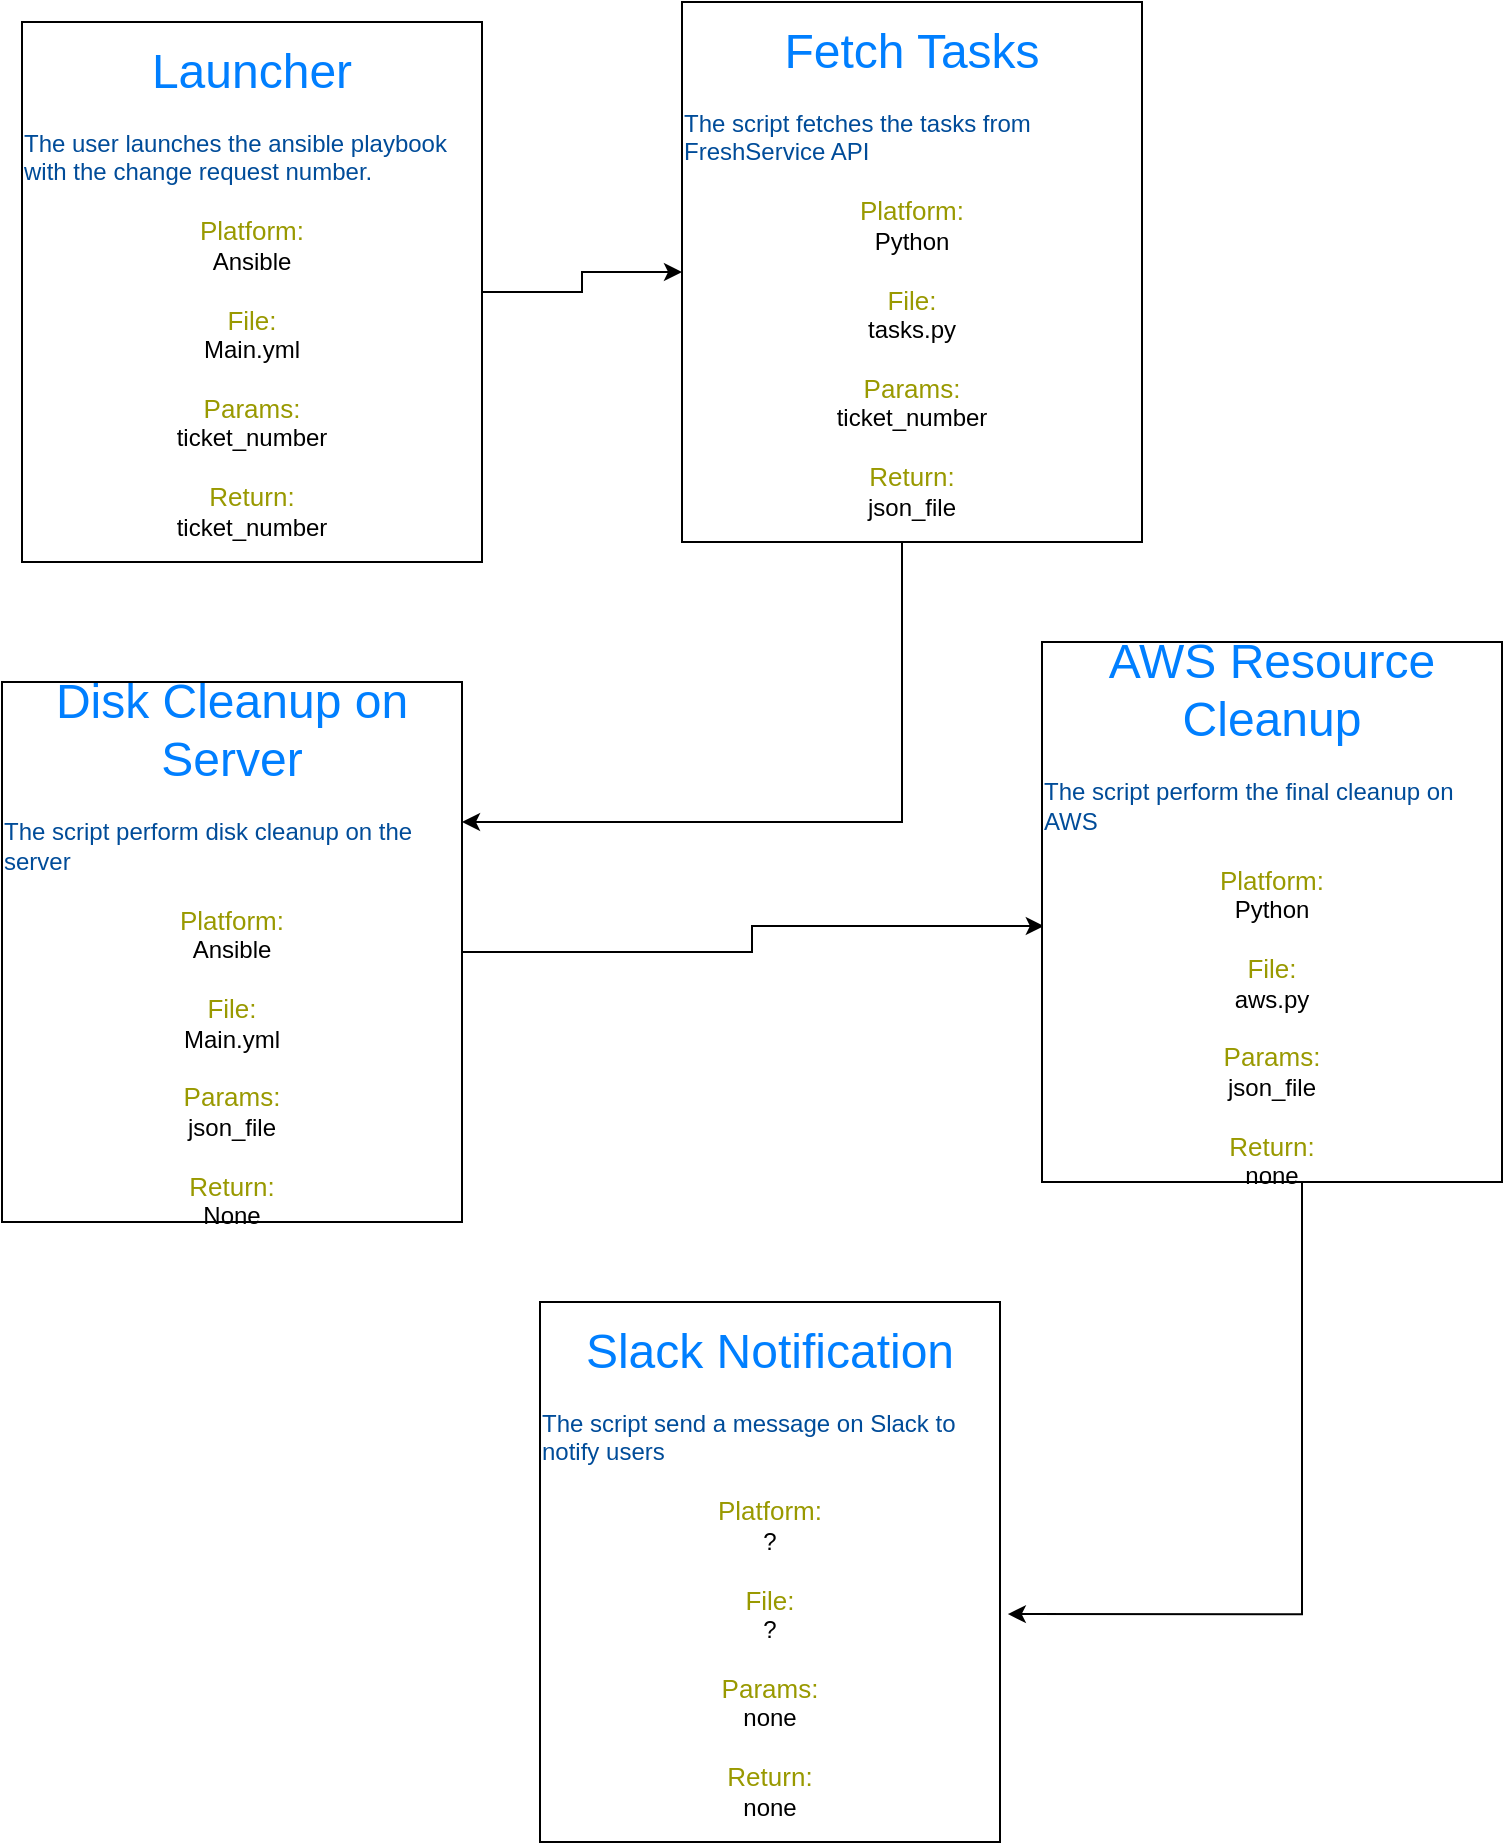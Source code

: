 <mxfile version="14.6.13" type="device"><diagram id="A06VFAqkeH0XohXiS5Pp" name="Page-1"><mxGraphModel dx="868" dy="450" grid="1" gridSize="10" guides="1" tooltips="1" connect="1" arrows="1" fold="1" page="1" pageScale="1" pageWidth="827" pageHeight="1169" math="0" shadow="0"><root><mxCell id="0"/><mxCell id="1" parent="0"/><mxCell id="hb_5jdBiThRamlUBUWFO-4" style="edgeStyle=orthogonalEdgeStyle;rounded=0;orthogonalLoop=1;jettySize=auto;html=1;entryX=0;entryY=0.5;entryDx=0;entryDy=0;" edge="1" parent="1" source="hb_5jdBiThRamlUBUWFO-1" target="hb_5jdBiThRamlUBUWFO-7"><mxGeometry relative="1" as="geometry"><mxPoint x="320" y="110" as="targetPoint"/></mxGeometry></mxCell><mxCell id="hb_5jdBiThRamlUBUWFO-1" value="&lt;font style=&quot;font-size: 24px&quot; color=&quot;#007fff&quot;&gt;Launcher&lt;br&gt;&lt;/font&gt;&lt;br&gt;&lt;div style=&quot;text-align: left&quot;&gt;&lt;span style=&quot;color: rgb(0 , 76 , 153)&quot;&gt;&lt;font style=&quot;font-size: 12px&quot;&gt;The user launches the ansible playbook with the change request number.&lt;/font&gt;&lt;/span&gt;&lt;/div&gt;&lt;div style=&quot;text-align: left&quot;&gt;&lt;span style=&quot;color: rgb(0 , 76 , 153)&quot;&gt;&lt;font size=&quot;1&quot;&gt;&lt;br&gt;&lt;/font&gt;&lt;/span&gt;&lt;/div&gt;&lt;div&gt;&lt;font color=&quot;#999900&quot; style=&quot;font-size: 13px&quot;&gt;Platform:&lt;br&gt;&lt;/font&gt;&lt;span&gt;Ansible&lt;/span&gt;&lt;span style=&quot;color: rgb(0 , 76 , 153)&quot;&gt;&lt;font size=&quot;1&quot;&gt;&lt;br&gt;&lt;/font&gt;&lt;/span&gt;&lt;/div&gt;&lt;div style=&quot;text-align: left&quot;&gt;&lt;span style=&quot;text-align: center&quot;&gt;&lt;br&gt;&lt;/span&gt;&lt;/div&gt;&lt;div&gt;&lt;font color=&quot;#999900&quot; style=&quot;font-size: 13px&quot;&gt;File:&lt;br&gt;&lt;/font&gt;&lt;span&gt;Main.yml&lt;/span&gt;&lt;span style=&quot;color: rgb(0 , 76 , 153)&quot;&gt;&lt;font size=&quot;1&quot;&gt;&lt;br&gt;&lt;/font&gt;&lt;/span&gt;&lt;/div&gt;&lt;br&gt;&lt;font style=&quot;font-size: 13px&quot; color=&quot;#999900&quot;&gt;Params:&lt;br&gt;&lt;/font&gt;ticket_number&lt;br&gt;&lt;br&gt;&lt;font color=&quot;#999900&quot; style=&quot;font-size: 13px&quot;&gt;Return:&lt;br&gt;&lt;/font&gt;ticket_number" style="rounded=0;whiteSpace=wrap;html=1;" vertex="1" parent="1"><mxGeometry x="40" y="40" width="230" height="270" as="geometry"/></mxCell><mxCell id="hb_5jdBiThRamlUBUWFO-9" style="edgeStyle=orthogonalEdgeStyle;rounded=0;orthogonalLoop=1;jettySize=auto;html=1;" edge="1" parent="1" source="hb_5jdBiThRamlUBUWFO-7" target="hb_5jdBiThRamlUBUWFO-8"><mxGeometry relative="1" as="geometry"><Array as="points"><mxPoint x="480" y="440"/></Array></mxGeometry></mxCell><mxCell id="hb_5jdBiThRamlUBUWFO-7" value="&lt;font style=&quot;font-size: 24px&quot; color=&quot;#007fff&quot;&gt;Fetch Tasks&lt;br&gt;&lt;/font&gt;&lt;br&gt;&lt;div style=&quot;text-align: left&quot;&gt;&lt;span style=&quot;color: rgb(0 , 76 , 153)&quot;&gt;&lt;font style=&quot;font-size: 12px&quot;&gt;The script fetches the tasks from FreshService API&lt;/font&gt;&lt;/span&gt;&lt;/div&gt;&lt;div style=&quot;text-align: left&quot;&gt;&lt;span style=&quot;color: rgb(0 , 76 , 153)&quot;&gt;&lt;font size=&quot;1&quot;&gt;&lt;br&gt;&lt;/font&gt;&lt;/span&gt;&lt;/div&gt;&lt;div&gt;&lt;font color=&quot;#999900&quot; style=&quot;font-size: 13px&quot;&gt;Platform:&lt;br&gt;&lt;/font&gt;&lt;span&gt;Python&lt;/span&gt;&lt;span style=&quot;color: rgb(0 , 76 , 153)&quot;&gt;&lt;font size=&quot;1&quot;&gt;&lt;br&gt;&lt;/font&gt;&lt;/span&gt;&lt;/div&gt;&lt;div style=&quot;text-align: left&quot;&gt;&lt;span style=&quot;text-align: center&quot;&gt;&lt;br&gt;&lt;/span&gt;&lt;/div&gt;&lt;div&gt;&lt;font color=&quot;#999900&quot; style=&quot;font-size: 13px&quot;&gt;File:&lt;br&gt;&lt;/font&gt;&lt;span&gt;tasks.py&lt;/span&gt;&lt;span style=&quot;color: rgb(0 , 76 , 153)&quot;&gt;&lt;font size=&quot;1&quot;&gt;&lt;br&gt;&lt;/font&gt;&lt;/span&gt;&lt;/div&gt;&lt;br&gt;&lt;font style=&quot;font-size: 13px&quot; color=&quot;#999900&quot;&gt;Params:&lt;br&gt;&lt;/font&gt;ticket_number&lt;br&gt;&lt;br&gt;&lt;font color=&quot;#999900&quot; style=&quot;font-size: 13px&quot;&gt;Return:&lt;br&gt;&lt;/font&gt;json_file" style="rounded=0;whiteSpace=wrap;html=1;" vertex="1" parent="1"><mxGeometry x="370" y="30" width="230" height="270" as="geometry"/></mxCell><mxCell id="hb_5jdBiThRamlUBUWFO-11" style="edgeStyle=orthogonalEdgeStyle;rounded=0;orthogonalLoop=1;jettySize=auto;html=1;entryX=0.004;entryY=0.526;entryDx=0;entryDy=0;entryPerimeter=0;" edge="1" parent="1" source="hb_5jdBiThRamlUBUWFO-8" target="hb_5jdBiThRamlUBUWFO-10"><mxGeometry relative="1" as="geometry"/></mxCell><mxCell id="hb_5jdBiThRamlUBUWFO-8" value="&lt;font style=&quot;font-size: 24px&quot; color=&quot;#007fff&quot;&gt;Disk Cleanup on Server&lt;br&gt;&lt;/font&gt;&lt;br&gt;&lt;div style=&quot;text-align: left&quot;&gt;&lt;span style=&quot;color: rgb(0 , 76 , 153)&quot;&gt;&lt;font style=&quot;font-size: 12px&quot;&gt;The script perform disk cleanup on the server&lt;/font&gt;&lt;/span&gt;&lt;/div&gt;&lt;div style=&quot;text-align: left&quot;&gt;&lt;span style=&quot;color: rgb(0 , 76 , 153)&quot;&gt;&lt;font size=&quot;1&quot;&gt;&lt;br&gt;&lt;/font&gt;&lt;/span&gt;&lt;/div&gt;&lt;div&gt;&lt;font color=&quot;#999900&quot; style=&quot;font-size: 13px&quot;&gt;Platform:&lt;br&gt;&lt;/font&gt;&lt;span&gt;Ansible&lt;/span&gt;&lt;span style=&quot;color: rgb(0 , 76 , 153)&quot;&gt;&lt;font size=&quot;1&quot;&gt;&lt;br&gt;&lt;/font&gt;&lt;/span&gt;&lt;/div&gt;&lt;div style=&quot;text-align: left&quot;&gt;&lt;span style=&quot;text-align: center&quot;&gt;&lt;br&gt;&lt;/span&gt;&lt;/div&gt;&lt;div&gt;&lt;font color=&quot;#999900&quot; style=&quot;font-size: 13px&quot;&gt;File:&lt;br&gt;&lt;/font&gt;&lt;span&gt;Main.yml&lt;/span&gt;&lt;span style=&quot;color: rgb(0 , 76 , 153)&quot;&gt;&lt;font size=&quot;1&quot;&gt;&lt;br&gt;&lt;/font&gt;&lt;/span&gt;&lt;/div&gt;&lt;br&gt;&lt;font style=&quot;font-size: 13px&quot; color=&quot;#999900&quot;&gt;Params:&lt;br&gt;&lt;/font&gt;json_file&lt;br&gt;&lt;br&gt;&lt;font color=&quot;#999900&quot; style=&quot;font-size: 13px&quot;&gt;Return:&lt;br&gt;&lt;/font&gt;None" style="rounded=0;whiteSpace=wrap;html=1;" vertex="1" parent="1"><mxGeometry x="30" y="370" width="230" height="270" as="geometry"/></mxCell><mxCell id="hb_5jdBiThRamlUBUWFO-13" style="edgeStyle=orthogonalEdgeStyle;rounded=0;orthogonalLoop=1;jettySize=auto;html=1;entryX=1.017;entryY=0.578;entryDx=0;entryDy=0;entryPerimeter=0;" edge="1" parent="1" source="hb_5jdBiThRamlUBUWFO-10" target="hb_5jdBiThRamlUBUWFO-12"><mxGeometry relative="1" as="geometry"><Array as="points"><mxPoint x="680" y="836"/></Array></mxGeometry></mxCell><mxCell id="hb_5jdBiThRamlUBUWFO-10" value="&lt;font style=&quot;font-size: 24px&quot; color=&quot;#007fff&quot;&gt;AWS Resource Cleanup&lt;br&gt;&lt;/font&gt;&lt;br&gt;&lt;div style=&quot;text-align: left&quot;&gt;&lt;span style=&quot;color: rgb(0 , 76 , 153)&quot;&gt;&lt;font style=&quot;font-size: 12px&quot;&gt;The script perform the final cleanup on AWS&lt;/font&gt;&lt;/span&gt;&lt;/div&gt;&lt;div style=&quot;text-align: left&quot;&gt;&lt;span style=&quot;color: rgb(0 , 76 , 153)&quot;&gt;&lt;font size=&quot;1&quot;&gt;&lt;br&gt;&lt;/font&gt;&lt;/span&gt;&lt;/div&gt;&lt;div&gt;&lt;font color=&quot;#999900&quot; style=&quot;font-size: 13px&quot;&gt;Platform:&lt;br&gt;&lt;/font&gt;&lt;span&gt;Python&lt;/span&gt;&lt;span style=&quot;color: rgb(0 , 76 , 153)&quot;&gt;&lt;font size=&quot;1&quot;&gt;&lt;br&gt;&lt;/font&gt;&lt;/span&gt;&lt;/div&gt;&lt;div style=&quot;text-align: left&quot;&gt;&lt;span style=&quot;text-align: center&quot;&gt;&lt;br&gt;&lt;/span&gt;&lt;/div&gt;&lt;div&gt;&lt;font color=&quot;#999900&quot; style=&quot;font-size: 13px&quot;&gt;File:&lt;br&gt;&lt;/font&gt;&lt;span&gt;aws.py&lt;/span&gt;&lt;span style=&quot;color: rgb(0 , 76 , 153)&quot;&gt;&lt;font size=&quot;1&quot;&gt;&lt;br&gt;&lt;/font&gt;&lt;/span&gt;&lt;/div&gt;&lt;br&gt;&lt;font style=&quot;font-size: 13px&quot; color=&quot;#999900&quot;&gt;Params:&lt;br&gt;&lt;/font&gt;json_file&lt;br&gt;&lt;span style=&quot;color: rgba(0 , 0 , 0 , 0) ; font-family: monospace ; font-size: 0px&quot;&gt;%3CmxGraphModel%3E%3Croot%3E%3CmxCell%20id%3D%220%22%2F%3E%3CmxCell%20id%3D%221%22%20parent%3D%220%22%2F%3E%3CmxCell%20id%3D%222%22%20value%3D%22%26lt%3Bfont%20style%3D%26quot%3Bfont-size%3A%2024px%26quot%3B%20color%3D%26quot%3B%23007fff%26quot%3B%26gt%3BFetch%20Tasks%26lt%3Bbr%26gt%3B%26lt%3B%2Ffont%26gt%3B%26lt%3Bbr%26gt%3B%26lt%3Bdiv%20style%3D%26quot%3Btext-align%3A%20left%26quot%3B%26gt%3B%26lt%3Bspan%20style%3D%26quot%3Bcolor%3A%20rgb(0%20%2C%2076%20%2C%20153)%26quot%3B%26gt%3B%26lt%3Bfont%20style%3D%26quot%3Bfont-size%3A%2012px%26quot%3B%26gt%3BThe%20script%20fetches%20the%20tasks%20from%20FreshService%20API%26lt%3B%2Ffont%26gt%3B%26lt%3B%2Fspan%26gt%3B%26lt%3B%2Fdiv%26gt%3B%26lt%3Bdiv%20style%3D%26quot%3Btext-align%3A%20left%26quot%3B%26gt%3B%26lt%3Bspan%20style%3D%26quot%3Bcolor%3A%20rgb(0%20%2C%2076%20%2C%20153)%26quot%3B%26gt%3B%26lt%3Bfont%20size%3D%26quot%3B1%26quot%3B%26gt%3B%26lt%3Bbr%26gt%3B%26lt%3B%2Ffont%26gt%3B%26lt%3B%2Fspan%26gt%3B%26lt%3B%2Fdiv%26gt%3B%26lt%3Bdiv%26gt%3B%26lt%3Bfont%20color%3D%26quot%3B%23999900%26quot%3B%20style%3D%26quot%3Bfont-size%3A%2013px%26quot%3B%26gt%3BPlatform%3A%26lt%3Bbr%26gt%3B%26lt%3B%2Ffont%26gt%3B%26lt%3Bspan%26gt%3BPython%26lt%3B%2Fspan%26gt%3B%26lt%3Bspan%20style%3D%26quot%3Bcolor%3A%20rgb(0%20%2C%2076%20%2C%20153)%26quot%3B%26gt%3B%26lt%3Bfont%20size%3D%26quot%3B1%26quot%3B%26gt%3B%26lt%3Bbr%26gt%3B%26lt%3B%2Ffont%26gt%3B%26lt%3B%2Fspan%26gt%3B%26lt%3B%2Fdiv%26gt%3B%26lt%3Bdiv%20style%3D%26quot%3Btext-align%3A%20left%26quot%3B%26gt%3B%26lt%3Bspan%20style%3D%26quot%3Btext-align%3A%20center%26quot%3B%26gt%3B%26lt%3Bbr%26gt%3B%26lt%3B%2Fspan%26gt%3B%26lt%3B%2Fdiv%26gt%3B%26lt%3Bdiv%26gt%3B%26lt%3Bfont%20color%3D%26quot%3B%23999900%26quot%3B%20style%3D%26quot%3Bfont-size%3A%2013px%26quot%3B%26gt%3BFile%3A%26lt%3Bbr%26gt%3B%26lt%3B%2Ffont%26gt%3B%26lt%3Bspan%26gt%3Btasks.py%26lt%3B%2Fspan%26gt%3B%26lt%3Bspan%20style%3D%26quot%3Bcolor%3A%20rgb(0%20%2C%2076%20%2C%20153)%26quot%3B%26gt%3B%26lt%3Bfont%20size%3D%26quot%3B1%26quot%3B%26gt%3B%26lt%3Bbr%26gt%3B%26lt%3B%2Ffont%26gt%3B%26lt%3B%2Fspan%26gt%3B%26lt%3B%2Fdiv%26gt%3B%26lt%3Bbr%26gt%3B%26lt%3Bfont%20style%3D%26quot%3Bfont-size%3A%2013px%26quot%3B%20color%3D%26quot%3B%23999900%26quot%3B%26gt%3BParams%3A%26lt%3Bbr%26gt%3B%26lt%3B%2Ffont%26gt%3Bticket_number%26lt%3Bbr%26gt%3B%26lt%3Bbr%26gt%3B%26lt%3Bfont%20color%3D%26quot%3B%23999900%26quot%3B%20style%3D%26quot%3Bfont-size%3A%2013px%26quot%3B%26gt%3BReturn%3A%26lt%3Bbr%26gt%3B%26lt%3B%2Ffont%26gt%3Bjson_file%22%20style%3D%22rounded%3D0%3BwhiteSpace%3Dwrap%3Bhtml%3D1%3B%22%20vertex%3D%221%22%20parent%3D%221%22%3E%3CmxGeometry%20x%3D%22370%22%20y%3D%2230%22%20width%3D%22230%22%20height%3D%22270%22%20as%3D%22geometry%22%2F%3E%3C%2FmxCell%3E%3C%2Froot%3E%3C%2FmxGraphModel%3E&lt;/span&gt;&lt;br&gt;&lt;font color=&quot;#999900&quot; style=&quot;font-size: 13px&quot;&gt;Return:&lt;br&gt;&lt;/font&gt;none" style="rounded=0;whiteSpace=wrap;html=1;" vertex="1" parent="1"><mxGeometry x="550" y="350" width="230" height="270" as="geometry"/></mxCell><mxCell id="hb_5jdBiThRamlUBUWFO-12" value="&lt;font color=&quot;#007fff&quot;&gt;&lt;span style=&quot;font-size: 24px&quot;&gt;Slack Notification&lt;/span&gt;&lt;/font&gt;&lt;br&gt;&lt;div style=&quot;text-align: left&quot;&gt;&lt;br&gt;&lt;/div&gt;&lt;div style=&quot;text-align: left&quot;&gt;&lt;font color=&quot;#004c99&quot;&gt;The script send a message on Slack to notify users&lt;/font&gt;&lt;/div&gt;&lt;div style=&quot;text-align: left&quot;&gt;&lt;span style=&quot;color: rgb(0 , 76 , 153)&quot;&gt;&lt;font size=&quot;1&quot;&gt;&lt;br&gt;&lt;/font&gt;&lt;/span&gt;&lt;/div&gt;&lt;div&gt;&lt;font color=&quot;#999900&quot; style=&quot;font-size: 13px&quot;&gt;Platform:&lt;br&gt;&lt;/font&gt;&lt;span&gt;?&lt;/span&gt;&lt;span style=&quot;color: rgb(0 , 76 , 153)&quot;&gt;&lt;font size=&quot;1&quot;&gt;&lt;br&gt;&lt;/font&gt;&lt;/span&gt;&lt;/div&gt;&lt;div style=&quot;text-align: left&quot;&gt;&lt;span style=&quot;text-align: center&quot;&gt;&lt;br&gt;&lt;/span&gt;&lt;/div&gt;&lt;div&gt;&lt;font color=&quot;#999900&quot; style=&quot;font-size: 13px&quot;&gt;File:&lt;br&gt;&lt;/font&gt;&lt;span&gt;?&lt;/span&gt;&lt;span style=&quot;color: rgb(0 , 76 , 153)&quot;&gt;&lt;font size=&quot;1&quot;&gt;&lt;br&gt;&lt;/font&gt;&lt;/span&gt;&lt;/div&gt;&lt;br&gt;&lt;font style=&quot;font-size: 13px&quot; color=&quot;#999900&quot;&gt;Params:&lt;br&gt;&lt;/font&gt;none&lt;br&gt;&lt;span style=&quot;color: rgba(0 , 0 , 0 , 0) ; font-family: monospace ; font-size: 0px&quot;&gt;%3CmxGraphModel%3E%3Croot%3E%3CmxCell%20id%3D%220%22%2F%3E%3CmxCell%20id%3D%221%22%20parent%3D%220%22%2F%3E%3CmxCell%20id%3D%222%22%20value%3D%22%26lt%3Bfont%20style%3D%26quot%3Bfont-size%3A%2024px%26quot%3B%20color%3D%26quot%3B%23007fff%26quot%3B%26gt%3BFetch%20Tasks%26lt%3Bbr%26gt%3B%26lt%3B%2Ffont%26gt%3B%26lt%3Bbr%26gt%3B%26lt%3Bdiv%20style%3D%26quot%3Btext-align%3A%20left%26quot%3B%26gt%3B%26lt%3Bspan%20style%3D%26quot%3Bcolor%3A%20rgb(0%20%2C%2076%20%2C%20153)%26quot%3B%26gt%3B%26lt%3Bfont%20style%3D%26quot%3Bfont-size%3A%2012px%26quot%3B%26gt%3BThe%20script%20fetches%20the%20tasks%20from%20FreshService%20API%26lt%3B%2Ffont%26gt%3B%26lt%3B%2Fspan%26gt%3B%26lt%3B%2Fdiv%26gt%3B%26lt%3Bdiv%20style%3D%26quot%3Btext-align%3A%20left%26quot%3B%26gt%3B%26lt%3Bspan%20style%3D%26quot%3Bcolor%3A%20rgb(0%20%2C%2076%20%2C%20153)%26quot%3B%26gt%3B%26lt%3Bfont%20size%3D%26quot%3B1%26quot%3B%26gt%3B%26lt%3Bbr%26gt%3B%26lt%3B%2Ffont%26gt%3B%26lt%3B%2Fspan%26gt%3B%26lt%3B%2Fdiv%26gt%3B%26lt%3Bdiv%26gt%3B%26lt%3Bfont%20color%3D%26quot%3B%23999900%26quot%3B%20style%3D%26quot%3Bfont-size%3A%2013px%26quot%3B%26gt%3BPlatform%3A%26lt%3Bbr%26gt%3B%26lt%3B%2Ffont%26gt%3B%26lt%3Bspan%26gt%3BPython%26lt%3B%2Fspan%26gt%3B%26lt%3Bspan%20style%3D%26quot%3Bcolor%3A%20rgb(0%20%2C%2076%20%2C%20153)%26quot%3B%26gt%3B%26lt%3Bfont%20size%3D%26quot%3B1%26quot%3B%26gt%3B%26lt%3Bbr%26gt%3B%26lt%3B%2Ffont%26gt%3B%26lt%3B%2Fspan%26gt%3B%26lt%3B%2Fdiv%26gt%3B%26lt%3Bdiv%20style%3D%26quot%3Btext-align%3A%20left%26quot%3B%26gt%3B%26lt%3Bspan%20style%3D%26quot%3Btext-align%3A%20center%26quot%3B%26gt%3B%26lt%3Bbr%26gt%3B%26lt%3B%2Fspan%26gt%3B%26lt%3B%2Fdiv%26gt%3B%26lt%3Bdiv%26gt%3B%26lt%3Bfont%20color%3D%26quot%3B%23999900%26quot%3B%20style%3D%26quot%3Bfont-size%3A%2013px%26quot%3B%26gt%3BFile%3A%26lt%3Bbr%26gt%3B%26lt%3B%2Ffont%26gt%3B%26lt%3Bspan%26gt%3Btasks.py%26lt%3B%2Fspan%26gt%3B%26lt%3Bspan%20style%3D%26quot%3Bcolor%3A%20rgb(0%20%2C%2076%20%2C%20153)%26quot%3B%26gt%3B%26lt%3Bfont%20size%3D%26quot%3B1%26quot%3B%26gt%3B%26lt%3Bbr%26gt%3B%26lt%3B%2Ffont%26gt%3B%26lt%3B%2Fspan%26gt%3B%26lt%3B%2Fdiv%26gt%3B%26lt%3Bbr%26gt%3B%26lt%3Bfont%20style%3D%26quot%3Bfont-size%3A%2013px%26quot%3B%20color%3D%26quot%3B%23999900%26quot%3B%26gt%3BParams%3A%26lt%3Bbr%26gt%3B%26lt%3B%2Ffont%26gt%3Bticket_number%26lt%3Bbr%26gt%3B%26lt%3Bbr%26gt%3B%26lt%3Bfont%20color%3D%26quot%3B%23999900%26quot%3B%20style%3D%26quot%3Bfont-size%3A%2013px%26quot%3B%26gt%3BReturn%3A%26lt%3Bbr%26gt%3B%26lt%3B%2Ffont%26gt%3Bjson_file%22%20style%3D%22rounded%3D0%3BwhiteSpace%3Dwrap%3Bhtml%3D1%3B%22%20vertex%3D%221%22%20parent%3D%221%22%3E%3CmxGeometry%20x%3D%22370%22%20y%3D%2230%22%20width%3D%22230%22%20height%3D%22270%22%20as%3D%22geometry%22%2F%3E%3C%2FmxCell%3E%3C%2Froot%3E%3C%2FmxGraphModel%3E&lt;/span&gt;&lt;br&gt;&lt;font color=&quot;#999900&quot; style=&quot;font-size: 13px&quot;&gt;Return:&lt;br&gt;&lt;/font&gt;none" style="rounded=0;whiteSpace=wrap;html=1;" vertex="1" parent="1"><mxGeometry x="299" y="680" width="230" height="270" as="geometry"/></mxCell></root></mxGraphModel></diagram></mxfile>